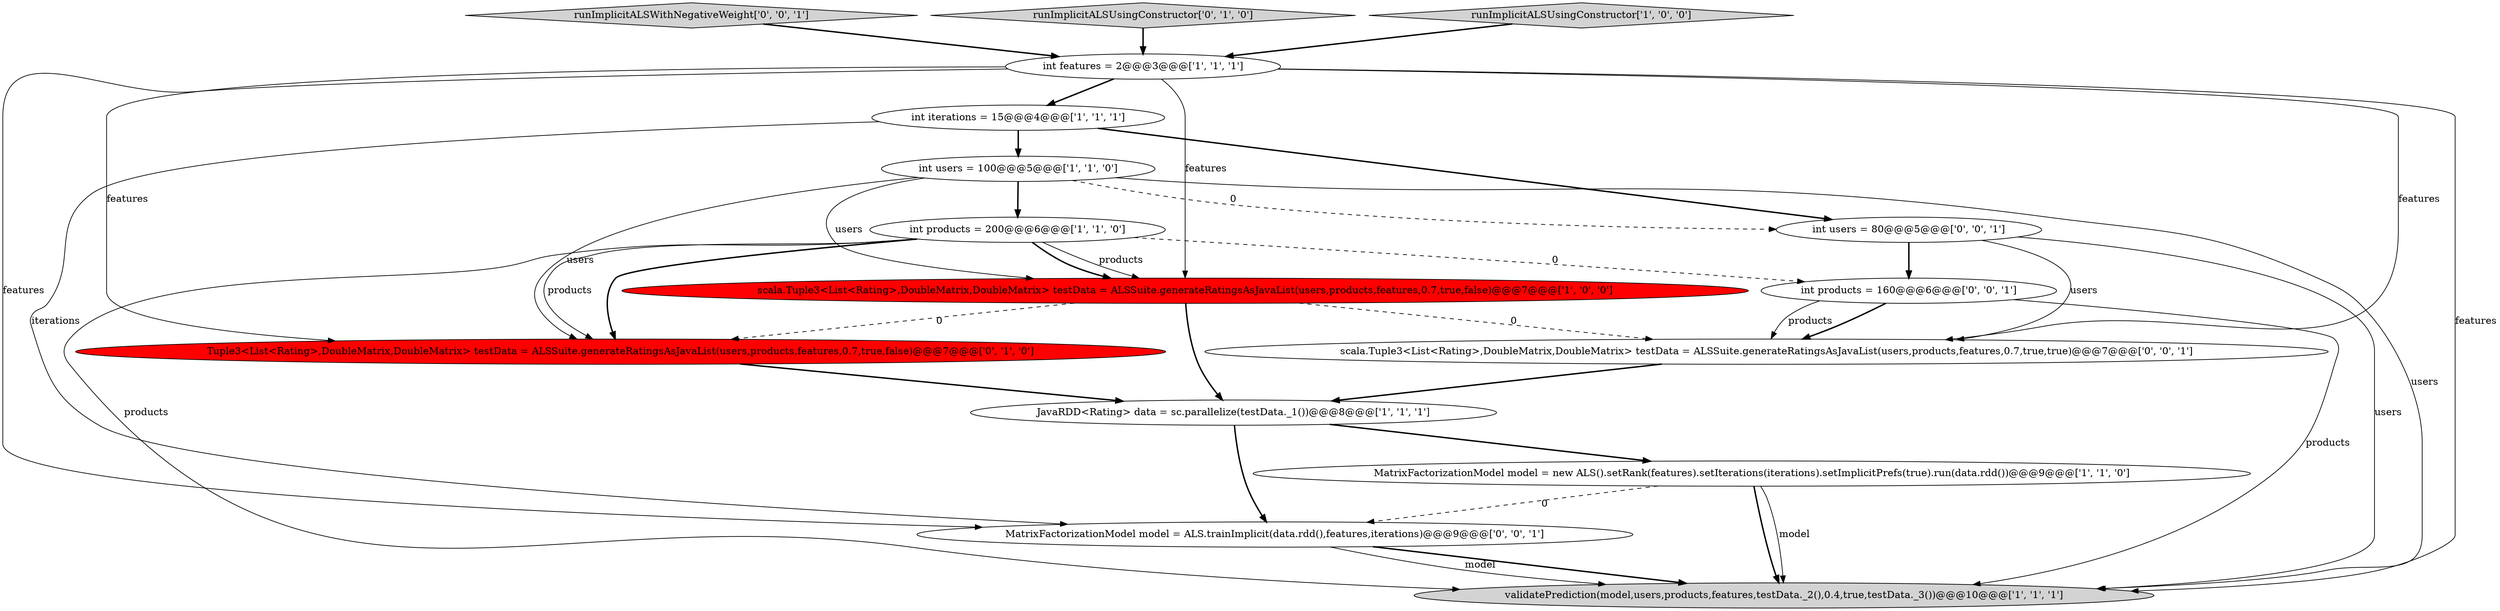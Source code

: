 digraph {
7 [style = filled, label = "int users = 100@@@5@@@['1', '1', '0']", fillcolor = white, shape = ellipse image = "AAA0AAABBB1BBB"];
11 [style = filled, label = "int users = 80@@@5@@@['0', '0', '1']", fillcolor = white, shape = ellipse image = "AAA0AAABBB3BBB"];
1 [style = filled, label = "validatePrediction(model,users,products,features,testData._2(),0.4,true,testData._3())@@@10@@@['1', '1', '1']", fillcolor = lightgray, shape = ellipse image = "AAA0AAABBB1BBB"];
8 [style = filled, label = "scala.Tuple3<List<Rating>,DoubleMatrix,DoubleMatrix> testData = ALSSuite.generateRatingsAsJavaList(users,products,features,0.7,true,false)@@@7@@@['1', '0', '0']", fillcolor = red, shape = ellipse image = "AAA1AAABBB1BBB"];
14 [style = filled, label = "runImplicitALSWithNegativeWeight['0', '0', '1']", fillcolor = lightgray, shape = diamond image = "AAA0AAABBB3BBB"];
9 [style = filled, label = "Tuple3<List<Rating>,DoubleMatrix,DoubleMatrix> testData = ALSSuite.generateRatingsAsJavaList(users,products,features,0.7,true,false)@@@7@@@['0', '1', '0']", fillcolor = red, shape = ellipse image = "AAA1AAABBB2BBB"];
12 [style = filled, label = "MatrixFactorizationModel model = ALS.trainImplicit(data.rdd(),features,iterations)@@@9@@@['0', '0', '1']", fillcolor = white, shape = ellipse image = "AAA0AAABBB3BBB"];
3 [style = filled, label = "int products = 200@@@6@@@['1', '1', '0']", fillcolor = white, shape = ellipse image = "AAA0AAABBB1BBB"];
13 [style = filled, label = "scala.Tuple3<List<Rating>,DoubleMatrix,DoubleMatrix> testData = ALSSuite.generateRatingsAsJavaList(users,products,features,0.7,true,true)@@@7@@@['0', '0', '1']", fillcolor = white, shape = ellipse image = "AAA0AAABBB3BBB"];
10 [style = filled, label = "runImplicitALSUsingConstructor['0', '1', '0']", fillcolor = lightgray, shape = diamond image = "AAA0AAABBB2BBB"];
4 [style = filled, label = "JavaRDD<Rating> data = sc.parallelize(testData._1())@@@8@@@['1', '1', '1']", fillcolor = white, shape = ellipse image = "AAA0AAABBB1BBB"];
2 [style = filled, label = "int features = 2@@@3@@@['1', '1', '1']", fillcolor = white, shape = ellipse image = "AAA0AAABBB1BBB"];
5 [style = filled, label = "MatrixFactorizationModel model = new ALS().setRank(features).setIterations(iterations).setImplicitPrefs(true).run(data.rdd())@@@9@@@['1', '1', '0']", fillcolor = white, shape = ellipse image = "AAA0AAABBB1BBB"];
0 [style = filled, label = "runImplicitALSUsingConstructor['1', '0', '0']", fillcolor = lightgray, shape = diamond image = "AAA0AAABBB1BBB"];
6 [style = filled, label = "int iterations = 15@@@4@@@['1', '1', '1']", fillcolor = white, shape = ellipse image = "AAA0AAABBB1BBB"];
15 [style = filled, label = "int products = 160@@@6@@@['0', '0', '1']", fillcolor = white, shape = ellipse image = "AAA0AAABBB3BBB"];
2->13 [style = solid, label="features"];
15->13 [style = bold, label=""];
5->12 [style = dashed, label="0"];
7->1 [style = solid, label="users"];
2->6 [style = bold, label=""];
2->9 [style = solid, label="features"];
11->13 [style = solid, label="users"];
9->4 [style = bold, label=""];
3->9 [style = solid, label="products"];
0->2 [style = bold, label=""];
2->1 [style = solid, label="features"];
7->11 [style = dashed, label="0"];
3->8 [style = solid, label="products"];
12->1 [style = bold, label=""];
2->12 [style = solid, label="features"];
2->8 [style = solid, label="features"];
7->3 [style = bold, label=""];
11->15 [style = bold, label=""];
8->13 [style = dashed, label="0"];
15->1 [style = solid, label="products"];
3->9 [style = bold, label=""];
8->9 [style = dashed, label="0"];
5->1 [style = bold, label=""];
7->9 [style = solid, label="users"];
12->1 [style = solid, label="model"];
6->12 [style = solid, label="iterations"];
3->8 [style = bold, label=""];
6->11 [style = bold, label=""];
15->13 [style = solid, label="products"];
7->8 [style = solid, label="users"];
4->12 [style = bold, label=""];
3->15 [style = dashed, label="0"];
10->2 [style = bold, label=""];
14->2 [style = bold, label=""];
3->1 [style = solid, label="products"];
8->4 [style = bold, label=""];
6->7 [style = bold, label=""];
4->5 [style = bold, label=""];
5->1 [style = solid, label="model"];
11->1 [style = solid, label="users"];
13->4 [style = bold, label=""];
}
